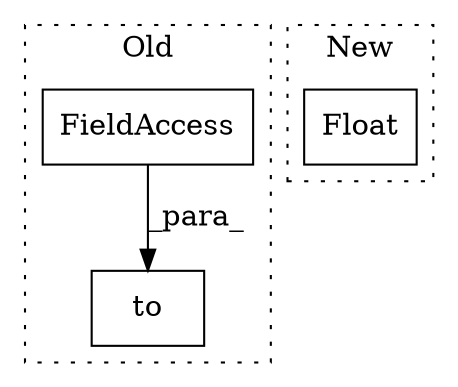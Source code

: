 digraph G {
subgraph cluster0 {
1 [label="to" a="32" s="1479,1488" l="3,1" shape="box"];
3 [label="FieldAccess" a="22" s="1482" l="6" shape="box"];
label = "Old";
style="dotted";
}
subgraph cluster1 {
2 [label="Float" a="32" s="1273" l="7" shape="box"];
label = "New";
style="dotted";
}
3 -> 1 [label="_para_"];
}